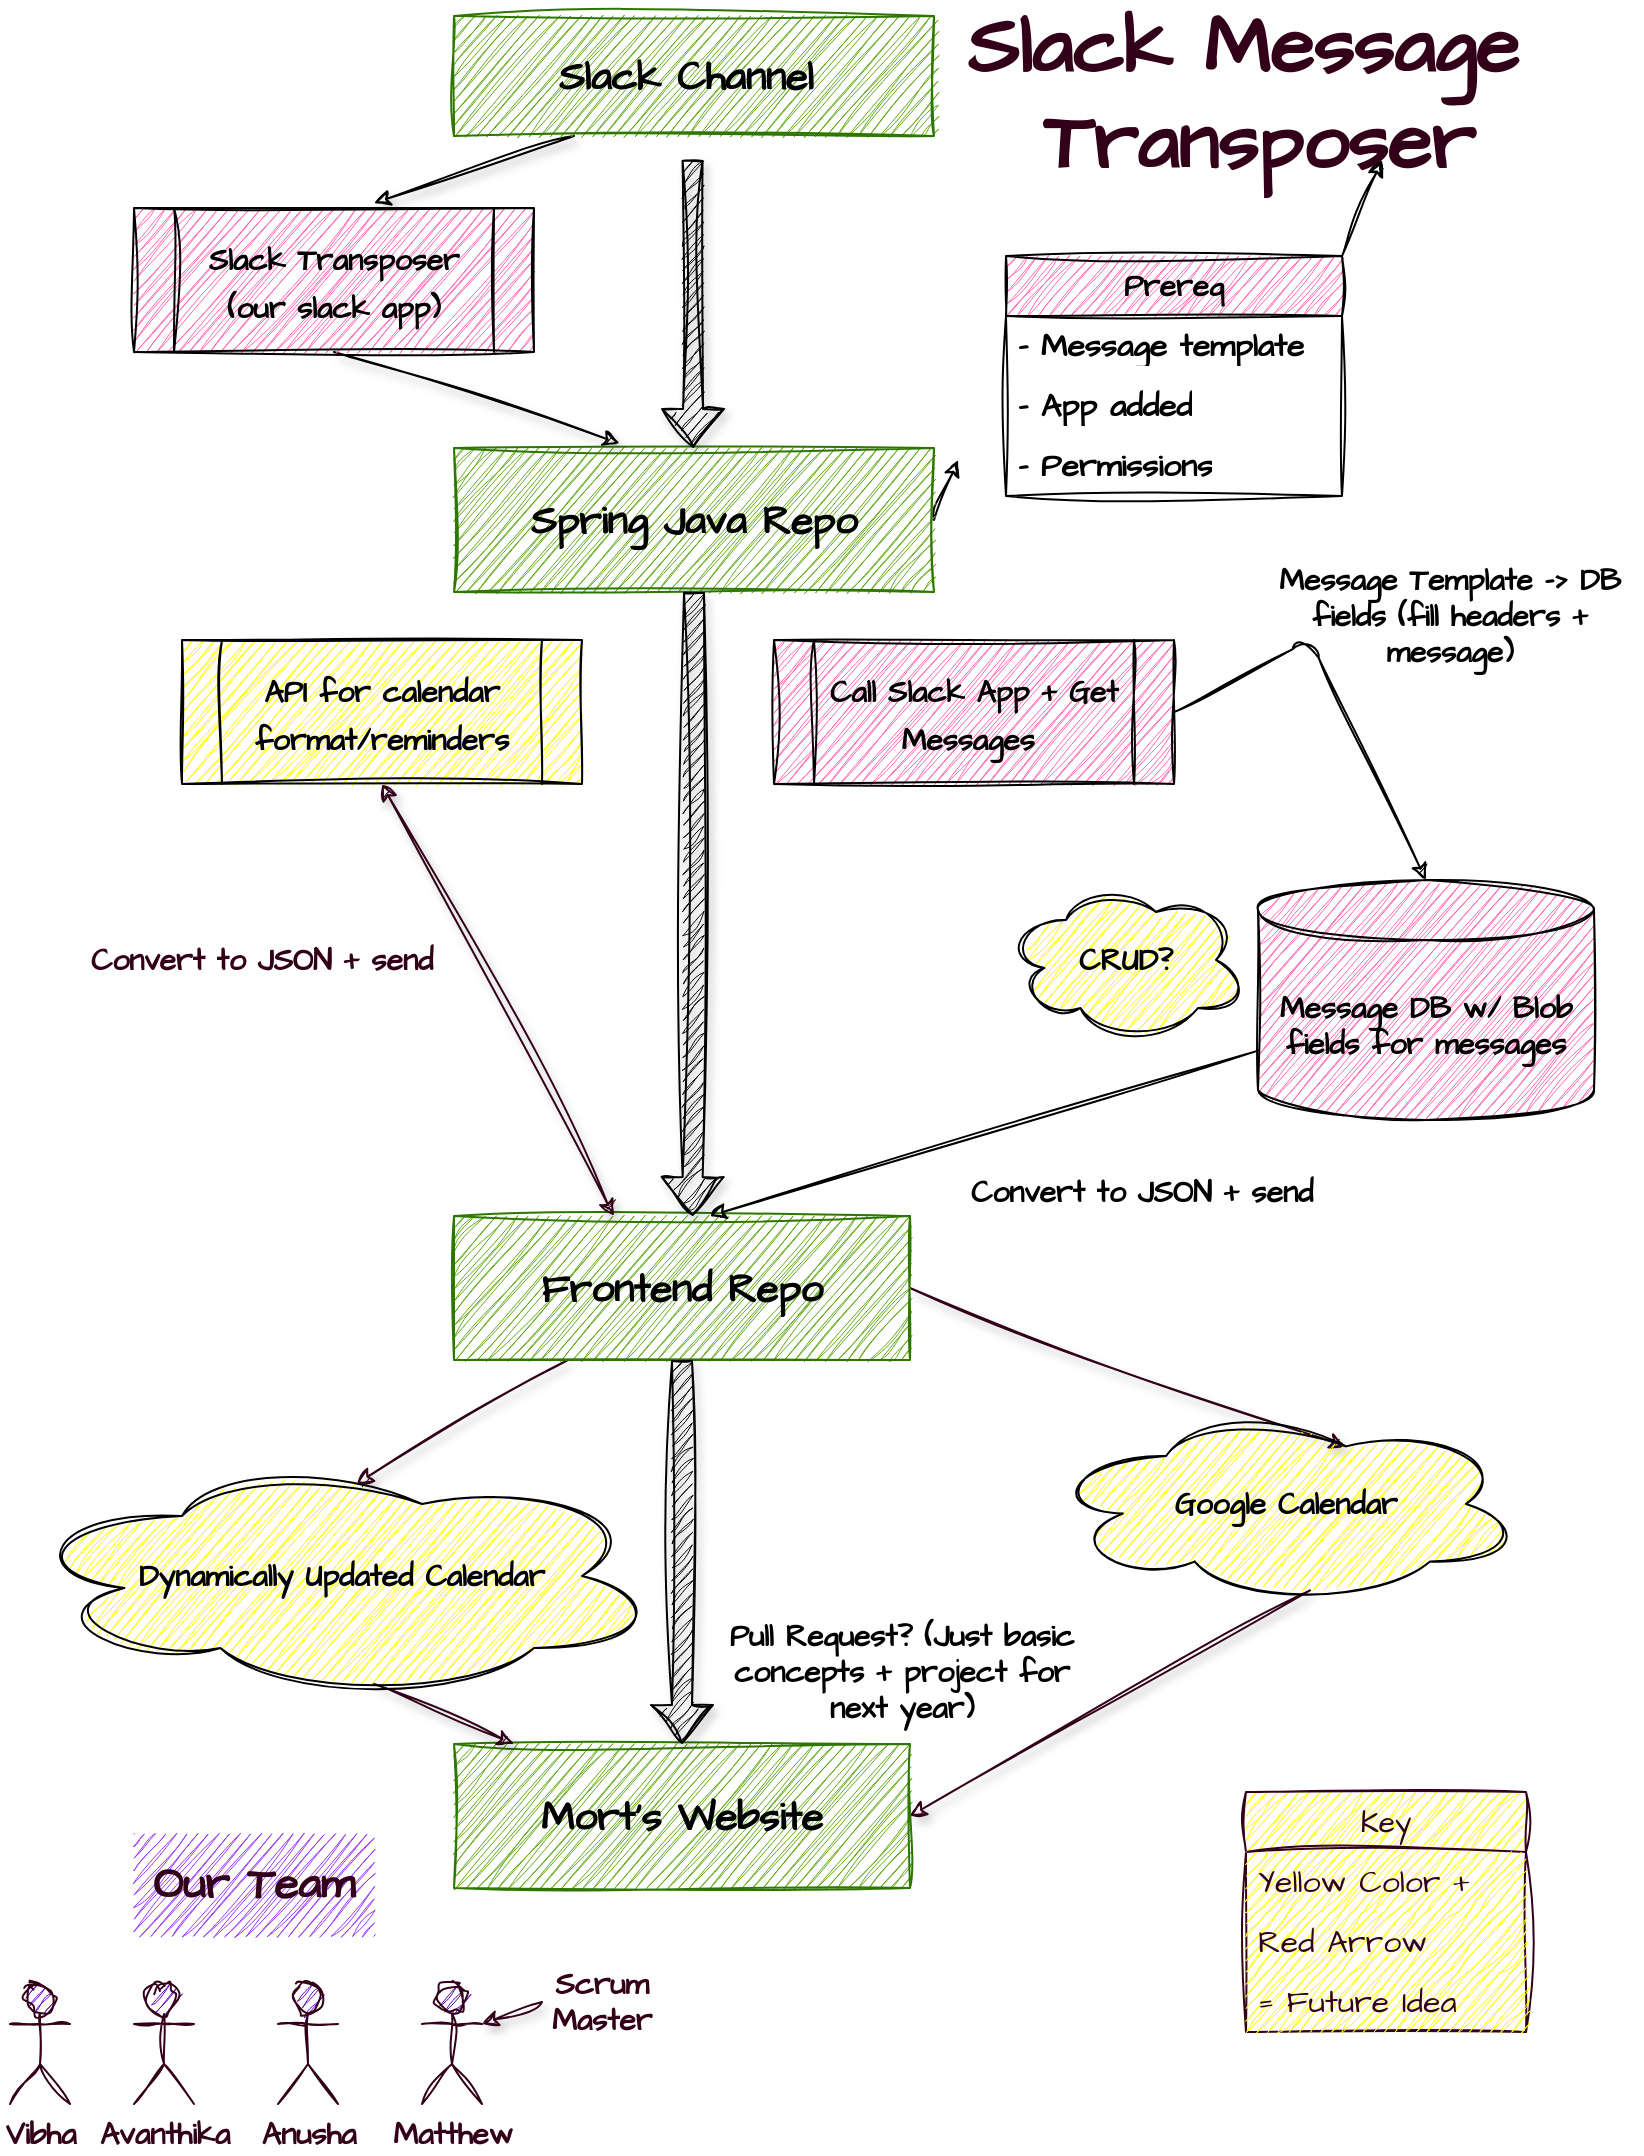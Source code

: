 <mxfile>
    <diagram id="4HkE0o8pb832HCWqnBie" name="Page-1">
        <mxGraphModel dx="1780" dy="1203" grid="1" gridSize="24" guides="1" tooltips="1" connect="1" arrows="1" fold="1" page="1" pageScale="1" pageWidth="850" pageHeight="1100" background="#ffffff" math="0" shadow="0">
            <root>
                <mxCell id="0"/>
                <mxCell id="1" parent="0"/>
                <mxCell id="38" style="edgeStyle=none;sketch=1;hachureGap=4;jiggle=2;curveFitting=1;jumpSize=8;html=1;exitX=0.25;exitY=1;exitDx=0;exitDy=0;entryX=0.6;entryY=-0.034;entryDx=0;entryDy=0;entryPerimeter=0;shadow=1;strokeColor=#000000;fontFamily=Architects Daughter;fontSource=https%3A%2F%2Ffonts.googleapis.com%2Fcss%3Ffamily%3DArchitects%2BDaughter;fontSize=15;fontColor=none;fillColor=#000000;" parent="1" source="2" target="10" edge="1">
                    <mxGeometry relative="1" as="geometry"/>
                </mxCell>
                <mxCell id="2" value="&lt;font color=&quot;#000000&quot;&gt;&lt;b&gt;Slack Channel&amp;nbsp;&lt;/b&gt;&lt;/font&gt;" style="rounded=0;whiteSpace=wrap;html=1;sketch=1;hachureGap=4;jiggle=2;curveFitting=1;fontFamily=Architects Daughter;fontSource=https%3A%2F%2Ffonts.googleapis.com%2Fcss%3Ffamily%3DArchitects%2BDaughter;fontSize=20;fillColor=#60a917;fontColor=#ffffff;strokeColor=#2D7600;" parent="1" vertex="1">
                    <mxGeometry x="256" y="24" width="240" height="60" as="geometry"/>
                </mxCell>
                <mxCell id="5" style="edgeStyle=none;sketch=1;hachureGap=4;jiggle=2;curveFitting=1;html=1;exitX=1;exitY=0.5;exitDx=0;exitDy=0;fontFamily=Architects Daughter;fontSource=https%3A%2F%2Ffonts.googleapis.com%2Fcss%3Ffamily%3DArchitects%2BDaughter;fontSize=16;fontColor=#000000;" parent="1" source="3" edge="1">
                    <mxGeometry relative="1" as="geometry">
                        <mxPoint x="508" y="246" as="targetPoint"/>
                    </mxGeometry>
                </mxCell>
                <mxCell id="3" value="&lt;font color=&quot;#000000&quot;&gt;&lt;b&gt;Spring Java Repo&lt;/b&gt;&lt;/font&gt;" style="rounded=0;whiteSpace=wrap;html=1;sketch=1;hachureGap=4;jiggle=2;curveFitting=1;fontFamily=Architects Daughter;fontSource=https%3A%2F%2Ffonts.googleapis.com%2Fcss%3Ffamily%3DArchitects%2BDaughter;fontSize=20;fillColor=#60a917;fontColor=#ffffff;strokeColor=#2D7600;" parent="1" vertex="1">
                    <mxGeometry x="256" y="240" width="240" height="72" as="geometry"/>
                </mxCell>
                <mxCell id="43" style="edgeStyle=none;sketch=1;hachureGap=4;jiggle=2;curveFitting=1;jumpSize=8;html=1;exitX=0.25;exitY=1;exitDx=0;exitDy=0;entryX=0.523;entryY=0.113;entryDx=0;entryDy=0;entryPerimeter=0;shadow=1;strokeColor=#33001A;fontFamily=Architects Daughter;fontSource=https%3A%2F%2Ffonts.googleapis.com%2Fcss%3Ffamily%3DArchitects%2BDaughter;fontSize=15;fontColor=none;fillColor=#000000;" parent="1" source="4" target="42" edge="1">
                    <mxGeometry relative="1" as="geometry"/>
                </mxCell>
                <mxCell id="45" style="edgeStyle=none;sketch=1;hachureGap=4;jiggle=2;curveFitting=1;jumpSize=8;html=1;exitX=1;exitY=0.5;exitDx=0;exitDy=0;entryX=0.625;entryY=0.2;entryDx=0;entryDy=0;entryPerimeter=0;shadow=1;strokeColor=#33001A;fontFamily=Architects Daughter;fontSource=https%3A%2F%2Ffonts.googleapis.com%2Fcss%3Ffamily%3DArchitects%2BDaughter;fontSize=15;fontColor=none;fillColor=#000000;" parent="1" source="4" target="41" edge="1">
                    <mxGeometry relative="1" as="geometry"/>
                </mxCell>
                <mxCell id="4" value="&lt;font color=&quot;#000000&quot;&gt;Frontend Repo&lt;/font&gt;" style="rounded=0;whiteSpace=wrap;html=1;sketch=1;hachureGap=4;jiggle=2;curveFitting=1;fontFamily=Architects Daughter;fontSource=https%3A%2F%2Ffonts.googleapis.com%2Fcss%3Ffamily%3DArchitects%2BDaughter;fontSize=20;fillColor=#60a917;fontColor=#ffffff;strokeColor=#2D7600;fontStyle=1" parent="1" vertex="1">
                    <mxGeometry x="256" y="624" width="228" height="72" as="geometry"/>
                </mxCell>
                <mxCell id="6" value="&lt;font color=&quot;#000000&quot;&gt;&lt;b&gt;Mort's Website&lt;/b&gt;&lt;/font&gt;" style="rounded=0;whiteSpace=wrap;html=1;sketch=1;hachureGap=4;jiggle=2;curveFitting=1;fontFamily=Architects Daughter;fontSource=https%3A%2F%2Ffonts.googleapis.com%2Fcss%3Ffamily%3DArchitects%2BDaughter;fontSize=20;fillColor=#60a917;fontColor=#ffffff;strokeColor=#2D7600;" parent="1" vertex="1">
                    <mxGeometry x="256" y="888" width="228" height="72" as="geometry"/>
                </mxCell>
                <mxCell id="39" style="edgeStyle=none;sketch=1;hachureGap=4;jiggle=2;curveFitting=1;jumpSize=8;html=1;exitX=0.5;exitY=1;exitDx=0;exitDy=0;entryX=0.345;entryY=-0.034;entryDx=0;entryDy=0;entryPerimeter=0;shadow=1;strokeColor=#000000;fontFamily=Architects Daughter;fontSource=https%3A%2F%2Ffonts.googleapis.com%2Fcss%3Ffamily%3DArchitects%2BDaughter;fontSize=15;fontColor=none;fillColor=#000000;" parent="1" source="10" target="3" edge="1">
                    <mxGeometry relative="1" as="geometry"/>
                </mxCell>
                <mxCell id="10" value="&lt;font style=&quot;font-size: 15px;&quot;&gt;&lt;b&gt;Slack Transposer (our slack app)&lt;/b&gt;&lt;/font&gt;" style="shape=process;whiteSpace=wrap;html=1;backgroundOutline=1;labelBackgroundColor=none;labelBorderColor=none;sketch=1;hachureGap=4;jiggle=2;curveFitting=1;fontFamily=Architects Daughter;fontSource=https%3A%2F%2Ffonts.googleapis.com%2Fcss%3Ffamily%3DArchitects%2BDaughter;fontSize=20;fontColor=none;fillColor=#FF66B3;strokeColor=#000000;" parent="1" vertex="1">
                    <mxGeometry x="96" y="120" width="200" height="72" as="geometry"/>
                </mxCell>
                <mxCell id="15" style="edgeStyle=none;sketch=1;hachureGap=4;jiggle=2;curveFitting=1;html=1;exitX=1;exitY=0;exitDx=0;exitDy=0;fontFamily=Architects Daughter;fontSource=https%3A%2F%2Ffonts.googleapis.com%2Fcss%3Ffamily%3DArchitects%2BDaughter;fontSize=15;fontColor=none;" parent="1" source="11" edge="1">
                    <mxGeometry relative="1" as="geometry">
                        <mxPoint x="720" y="96" as="targetPoint"/>
                    </mxGeometry>
                </mxCell>
                <mxCell id="11" value="Prereq" style="swimlane;fontStyle=1;childLayout=stackLayout;horizontal=1;startSize=30;horizontalStack=0;resizeParent=1;resizeParentMax=0;resizeLast=0;collapsible=1;marginBottom=0;whiteSpace=wrap;html=1;labelBackgroundColor=none;labelBorderColor=none;sketch=1;hachureGap=4;jiggle=2;curveFitting=1;strokeColor=#000000;fontFamily=Architects Daughter;fontSource=https%3A%2F%2Ffonts.googleapis.com%2Fcss%3Ffamily%3DArchitects%2BDaughter;fontSize=15;fontColor=none;fillColor=#FF66B3;" parent="1" vertex="1">
                    <mxGeometry x="532" y="144" width="168" height="120" as="geometry"/>
                </mxCell>
                <mxCell id="12" value="- Message template" style="text;strokeColor=none;fillColor=none;align=left;verticalAlign=middle;spacingLeft=4;spacingRight=4;overflow=hidden;points=[[0,0.5],[1,0.5]];portConstraint=eastwest;rotatable=0;whiteSpace=wrap;html=1;fontSize=16;labelBackgroundColor=none;labelBorderColor=none;sketch=1;hachureGap=4;jiggle=2;curveFitting=1;fontFamily=Architects Daughter;fontSource=https%3A%2F%2Ffonts.googleapis.com%2Fcss%3Ffamily%3DArchitects%2BDaughter;fontColor=none;fontStyle=1" parent="11" vertex="1">
                    <mxGeometry y="30" width="168" height="30" as="geometry"/>
                </mxCell>
                <mxCell id="13" value="- App added" style="text;strokeColor=none;fillColor=none;align=left;verticalAlign=middle;spacingLeft=4;spacingRight=4;overflow=hidden;points=[[0,0.5],[1,0.5]];portConstraint=eastwest;rotatable=0;whiteSpace=wrap;html=1;fontSize=16;labelBackgroundColor=none;labelBorderColor=none;sketch=1;hachureGap=4;jiggle=2;curveFitting=1;fontFamily=Architects Daughter;fontSource=https%3A%2F%2Ffonts.googleapis.com%2Fcss%3Ffamily%3DArchitects%2BDaughter;fontColor=none;fontStyle=1" parent="11" vertex="1">
                    <mxGeometry y="60" width="168" height="30" as="geometry"/>
                </mxCell>
                <mxCell id="14" value="- Permissions" style="text;strokeColor=none;fillColor=none;align=left;verticalAlign=middle;spacingLeft=4;spacingRight=4;overflow=hidden;points=[[0,0.5],[1,0.5]];portConstraint=eastwest;rotatable=0;whiteSpace=wrap;html=1;fontSize=16;labelBackgroundColor=none;labelBorderColor=none;sketch=1;hachureGap=4;jiggle=2;curveFitting=1;fontFamily=Architects Daughter;fontSource=https%3A%2F%2Ffonts.googleapis.com%2Fcss%3Ffamily%3DArchitects%2BDaughter;fontColor=none;fontStyle=1" parent="11" vertex="1">
                    <mxGeometry y="90" width="168" height="30" as="geometry"/>
                </mxCell>
                <mxCell id="16" value="&lt;span style=&quot;font-size: 15px;&quot;&gt;&lt;b&gt;Call Slack App + Get Messages&amp;nbsp;&lt;/b&gt;&lt;/span&gt;" style="shape=process;whiteSpace=wrap;html=1;backgroundOutline=1;labelBackgroundColor=none;labelBorderColor=none;sketch=1;hachureGap=4;jiggle=2;curveFitting=1;fontFamily=Architects Daughter;fontSource=https%3A%2F%2Ffonts.googleapis.com%2Fcss%3Ffamily%3DArchitects%2BDaughter;fontSize=20;fontColor=none;fillColor=#FF66B3;strokeColor=#000000;" parent="1" vertex="1">
                    <mxGeometry x="416" y="336" width="200" height="72" as="geometry"/>
                </mxCell>
                <mxCell id="23" value="" style="edgeStyle=none;sketch=1;hachureGap=4;jiggle=2;curveFitting=1;html=1;strokeColor=#000000;fontFamily=Architects Daughter;fontSource=https%3A%2F%2Ffonts.googleapis.com%2Fcss%3Ffamily%3DArchitects%2BDaughter;fontSize=15;fontColor=none;fillColor=#000000;entryX=0.561;entryY=0;entryDx=0;entryDy=0;entryPerimeter=0;fontStyle=1" parent="1" source="18" target="4" edge="1">
                    <mxGeometry relative="1" as="geometry">
                        <mxPoint x="648" y="600" as="targetPoint"/>
                    </mxGeometry>
                </mxCell>
                <mxCell id="18" value="&lt;b&gt;Message DB w/ Blob fields for messages&lt;/b&gt;" style="shape=cylinder3;whiteSpace=wrap;html=1;boundedLbl=1;backgroundOutline=1;size=15;labelBackgroundColor=none;labelBorderColor=none;sketch=1;hachureGap=4;jiggle=2;curveFitting=1;strokeColor=#000000;fontFamily=Architects Daughter;fontSource=https%3A%2F%2Ffonts.googleapis.com%2Fcss%3Ffamily%3DArchitects%2BDaughter;fontSize=15;fontColor=none;fillColor=#FF66B3;" parent="1" vertex="1">
                    <mxGeometry x="658" y="456" width="168" height="120" as="geometry"/>
                </mxCell>
                <mxCell id="19" value="" style="endArrow=classic;html=1;sketch=1;hachureGap=4;jiggle=2;curveFitting=1;fontFamily=Architects Daughter;fontSource=https%3A%2F%2Ffonts.googleapis.com%2Fcss%3Ffamily%3DArchitects%2BDaughter;fontSize=15;fontColor=none;exitX=1;exitY=0.5;exitDx=0;exitDy=0;entryX=0.5;entryY=0;entryDx=0;entryDy=0;entryPerimeter=0;fillColor=#000000;strokeColor=#000000;fontStyle=1" parent="1" source="16" target="18" edge="1">
                    <mxGeometry width="50" height="50" relative="1" as="geometry">
                        <mxPoint x="576" y="506" as="sourcePoint"/>
                        <mxPoint x="626" y="456" as="targetPoint"/>
                        <Array as="points">
                            <mxPoint x="684" y="336"/>
                        </Array>
                    </mxGeometry>
                </mxCell>
                <mxCell id="20" value="&lt;b&gt;Message Template -&amp;gt; DB fields (fill headers + message)&lt;/b&gt;" style="text;html=1;strokeColor=none;fillColor=none;align=center;verticalAlign=middle;whiteSpace=wrap;rounded=0;labelBackgroundColor=none;labelBorderColor=none;sketch=1;hachureGap=4;jiggle=2;curveFitting=1;fontFamily=Architects Daughter;fontSource=https%3A%2F%2Ffonts.googleapis.com%2Fcss%3Ffamily%3DArchitects%2BDaughter;fontSize=15;fontColor=none;" parent="1" vertex="1">
                    <mxGeometry x="658" y="288" width="192" height="72" as="geometry"/>
                </mxCell>
                <mxCell id="21" value="&lt;b&gt;CRUD?&lt;/b&gt;" style="ellipse;shape=cloud;whiteSpace=wrap;html=1;labelBackgroundColor=none;labelBorderColor=none;sketch=1;hachureGap=4;jiggle=2;curveFitting=1;strokeColor=#000000;fontFamily=Architects Daughter;fontSource=https%3A%2F%2Ffonts.googleapis.com%2Fcss%3Ffamily%3DArchitects%2BDaughter;fontSize=15;fontColor=none;fillColor=#FFFF00;" parent="1" vertex="1">
                    <mxGeometry x="532" y="456" width="120" height="80" as="geometry"/>
                </mxCell>
                <mxCell id="25" value="&lt;b&gt;Convert to JSON + send&lt;/b&gt;" style="text;html=1;strokeColor=none;fillColor=none;align=center;verticalAlign=middle;whiteSpace=wrap;rounded=0;labelBackgroundColor=none;labelBorderColor=none;sketch=1;hachureGap=4;jiggle=2;curveFitting=1;fontFamily=Architects Daughter;fontSource=https%3A%2F%2Ffonts.googleapis.com%2Fcss%3Ffamily%3DArchitects%2BDaughter;fontSize=15;fontColor=none;" parent="1" vertex="1">
                    <mxGeometry x="504" y="576" width="192" height="72" as="geometry"/>
                </mxCell>
                <mxCell id="26" value="&lt;span style=&quot;font-size: 15px;&quot;&gt;&lt;b&gt;API for calendar format/reminders&lt;/b&gt;&lt;/span&gt;" style="shape=process;whiteSpace=wrap;html=1;backgroundOutline=1;labelBackgroundColor=none;labelBorderColor=none;sketch=1;hachureGap=4;jiggle=2;curveFitting=1;fontFamily=Architects Daughter;fontSource=https%3A%2F%2Ffonts.googleapis.com%2Fcss%3Ffamily%3DArchitects%2BDaughter;fontSize=20;fontColor=none;fillColor=#FFFF00;strokeColor=#000000;" parent="1" vertex="1">
                    <mxGeometry x="120" y="336" width="200" height="72" as="geometry"/>
                </mxCell>
                <mxCell id="27" value="" style="endArrow=classic;startArrow=classic;html=1;sketch=1;hachureGap=4;jiggle=2;curveFitting=1;strokeColor=#33001A;fontFamily=Architects Daughter;fontSource=https%3A%2F%2Ffonts.googleapis.com%2Fcss%3Ffamily%3DArchitects%2BDaughter;fontSize=15;fontColor=none;fillColor=#000000;entryX=0.5;entryY=1;entryDx=0;entryDy=0;exitX=0.351;exitY=0;exitDx=0;exitDy=0;exitPerimeter=0;fontStyle=1;jumpSize=8;shadow=1;" parent="1" source="4" target="26" edge="1">
                    <mxGeometry width="50" height="50" relative="1" as="geometry">
                        <mxPoint x="226" y="600" as="sourcePoint"/>
                        <mxPoint x="276" y="550" as="targetPoint"/>
                    </mxGeometry>
                </mxCell>
                <mxCell id="29" value="&lt;b&gt;Convert to JSON + send&lt;/b&gt;" style="text;html=1;strokeColor=none;fillColor=none;align=center;verticalAlign=middle;whiteSpace=wrap;rounded=0;labelBackgroundColor=none;labelBorderColor=none;sketch=1;hachureGap=4;jiggle=2;curveFitting=1;fontFamily=Architects Daughter;fontSource=https%3A%2F%2Ffonts.googleapis.com%2Fcss%3Ffamily%3DArchitects%2BDaughter;fontSize=15;fontColor=#33001A;" parent="1" vertex="1">
                    <mxGeometry x="64" y="460" width="192" height="72" as="geometry"/>
                </mxCell>
                <mxCell id="31" value="&lt;b&gt;Pull Request? (Just basic concepts + project for next year)&lt;/b&gt;" style="text;html=1;strokeColor=none;fillColor=none;align=center;verticalAlign=middle;whiteSpace=wrap;rounded=0;labelBackgroundColor=none;labelBorderColor=none;sketch=1;hachureGap=4;jiggle=2;curveFitting=1;fontFamily=Architects Daughter;fontSource=https%3A%2F%2Ffonts.googleapis.com%2Fcss%3Ffamily%3DArchitects%2BDaughter;fontSize=15;fontColor=none;" parent="1" vertex="1">
                    <mxGeometry x="384" y="816" width="192" height="72" as="geometry"/>
                </mxCell>
                <mxCell id="32" value="" style="shape=flexArrow;endArrow=classic;html=1;shadow=1;sketch=1;hachureGap=4;jiggle=2;curveFitting=1;strokeColor=#000000;fontFamily=Architects Daughter;fontSource=https%3A%2F%2Ffonts.googleapis.com%2Fcss%3Ffamily%3DArchitects%2BDaughter;fontSize=15;fontColor=none;fillColor=#000000;jumpSize=8;exitX=0.5;exitY=1;exitDx=0;exitDy=0;entryX=0.5;entryY=0;entryDx=0;entryDy=0;" parent="1" source="4" target="6" edge="1">
                    <mxGeometry width="50" height="50" relative="1" as="geometry">
                        <mxPoint x="480" y="698" as="sourcePoint"/>
                        <mxPoint x="530" y="648" as="targetPoint"/>
                    </mxGeometry>
                </mxCell>
                <mxCell id="33" value="" style="shape=flexArrow;endArrow=classic;html=1;shadow=1;sketch=1;hachureGap=4;jiggle=2;curveFitting=1;strokeColor=#000000;fontFamily=Architects Daughter;fontSource=https%3A%2F%2Ffonts.googleapis.com%2Fcss%3Ffamily%3DArchitects%2BDaughter;fontSize=15;fontColor=none;fillColor=#000000;jumpSize=8;exitX=0.5;exitY=1;exitDx=0;exitDy=0;entryX=0.5;entryY=0;entryDx=0;entryDy=0;" parent="1" source="3" edge="1">
                    <mxGeometry width="50" height="50" relative="1" as="geometry">
                        <mxPoint x="375.29" y="408" as="sourcePoint"/>
                        <mxPoint x="375.29" y="624" as="targetPoint"/>
                    </mxGeometry>
                </mxCell>
                <mxCell id="37" value="" style="shape=flexArrow;endArrow=classic;html=1;shadow=1;sketch=1;hachureGap=4;jiggle=2;curveFitting=1;strokeColor=#000000;fontFamily=Architects Daughter;fontSource=https%3A%2F%2Ffonts.googleapis.com%2Fcss%3Ffamily%3DArchitects%2BDaughter;fontSize=15;fontColor=none;fillColor=#000000;jumpSize=8;entryX=0.5;entryY=0;entryDx=0;entryDy=0;" parent="1" edge="1">
                    <mxGeometry width="50" height="50" relative="1" as="geometry">
                        <mxPoint x="375.29" y="96" as="sourcePoint"/>
                        <mxPoint x="375.58" y="240" as="targetPoint"/>
                    </mxGeometry>
                </mxCell>
                <mxCell id="47" style="edgeStyle=none;sketch=1;hachureGap=4;jiggle=2;curveFitting=1;jumpSize=8;html=1;exitX=0.55;exitY=0.95;exitDx=0;exitDy=0;exitPerimeter=0;entryX=1;entryY=0.5;entryDx=0;entryDy=0;shadow=1;strokeColor=#33001A;fontFamily=Architects Daughter;fontSource=https%3A%2F%2Ffonts.googleapis.com%2Fcss%3Ffamily%3DArchitects%2BDaughter;fontSize=15;fontColor=none;fillColor=#000000;" parent="1" source="41" target="6" edge="1">
                    <mxGeometry relative="1" as="geometry"/>
                </mxCell>
                <mxCell id="41" value="&lt;b&gt;Google Calendar&lt;/b&gt;" style="ellipse;shape=cloud;whiteSpace=wrap;html=1;labelBackgroundColor=none;labelBorderColor=none;sketch=1;hachureGap=4;jiggle=2;curveFitting=1;strokeColor=#000000;fontFamily=Architects Daughter;fontSource=https%3A%2F%2Ffonts.googleapis.com%2Fcss%3Ffamily%3DArchitects%2BDaughter;fontSize=15;fontColor=none;fillColor=#FFFF00;" parent="1" vertex="1">
                    <mxGeometry x="552" y="720" width="240" height="96" as="geometry"/>
                </mxCell>
                <mxCell id="44" style="edgeStyle=none;sketch=1;hachureGap=4;jiggle=2;curveFitting=1;jumpSize=8;html=1;exitX=0.55;exitY=0.95;exitDx=0;exitDy=0;exitPerimeter=0;shadow=1;strokeColor=#33001A;fontFamily=Architects Daughter;fontSource=https%3A%2F%2Ffonts.googleapis.com%2Fcss%3Ffamily%3DArchitects%2BDaughter;fontSize=15;fontColor=none;fillColor=#000000;" parent="1" source="42" target="6" edge="1">
                    <mxGeometry relative="1" as="geometry"/>
                </mxCell>
                <mxCell id="42" value="&lt;b&gt;Dynamically Updated Calendar&lt;/b&gt;" style="ellipse;shape=cloud;whiteSpace=wrap;html=1;labelBackgroundColor=none;labelBorderColor=none;sketch=1;hachureGap=4;jiggle=2;curveFitting=1;strokeColor=#000000;fontFamily=Architects Daughter;fontSource=https%3A%2F%2Ffonts.googleapis.com%2Fcss%3Ffamily%3DArchitects%2BDaughter;fontSize=15;fontColor=none;fillColor=#FFFF00;" parent="1" vertex="1">
                    <mxGeometry x="40" y="744" width="320" height="120" as="geometry"/>
                </mxCell>
                <mxCell id="50" value="Key" style="swimlane;fontStyle=0;childLayout=stackLayout;horizontal=1;startSize=30;horizontalStack=0;resizeParent=1;resizeParentMax=0;resizeLast=0;collapsible=1;marginBottom=0;whiteSpace=wrap;html=1;labelBackgroundColor=none;labelBorderColor=none;sketch=1;hachureGap=4;jiggle=2;curveFitting=1;strokeColor=#33001A;fontFamily=Architects Daughter;fontSource=https%3A%2F%2Ffonts.googleapis.com%2Fcss%3Ffamily%3DArchitects%2BDaughter;fontSize=15;fontColor=#33001A;fillColor=#FFFF00;" parent="1" vertex="1">
                    <mxGeometry x="652" y="912" width="140" height="120" as="geometry"/>
                </mxCell>
                <mxCell id="51" value="Yellow Color +" style="text;strokeColor=none;fillColor=#FFFF00;align=left;verticalAlign=middle;spacingLeft=4;spacingRight=4;overflow=hidden;points=[[0,0.5],[1,0.5]];portConstraint=eastwest;rotatable=0;whiteSpace=wrap;html=1;fontSize=16;labelBackgroundColor=none;labelBorderColor=none;sketch=1;hachureGap=4;jiggle=2;curveFitting=1;fontFamily=Architects Daughter;fontSource=https%3A%2F%2Ffonts.googleapis.com%2Fcss%3Ffamily%3DArchitects%2BDaughter;fontColor=#33001A;" parent="50" vertex="1">
                    <mxGeometry y="30" width="140" height="30" as="geometry"/>
                </mxCell>
                <mxCell id="52" value="Red Arrow" style="text;strokeColor=none;fillColor=#FFFF00;align=left;verticalAlign=middle;spacingLeft=4;spacingRight=4;overflow=hidden;points=[[0,0.5],[1,0.5]];portConstraint=eastwest;rotatable=0;whiteSpace=wrap;html=1;fontSize=16;labelBackgroundColor=none;labelBorderColor=none;sketch=1;hachureGap=4;jiggle=2;curveFitting=1;fontFamily=Architects Daughter;fontSource=https%3A%2F%2Ffonts.googleapis.com%2Fcss%3Ffamily%3DArchitects%2BDaughter;fontColor=#33001A;" parent="50" vertex="1">
                    <mxGeometry y="60" width="140" height="30" as="geometry"/>
                </mxCell>
                <mxCell id="53" value="= Future Idea" style="text;strokeColor=none;fillColor=#FFFF00;align=left;verticalAlign=middle;spacingLeft=4;spacingRight=4;overflow=hidden;points=[[0,0.5],[1,0.5]];portConstraint=eastwest;rotatable=0;whiteSpace=wrap;html=1;fontSize=16;labelBackgroundColor=none;labelBorderColor=none;sketch=1;hachureGap=4;jiggle=2;curveFitting=1;fontFamily=Architects Daughter;fontSource=https%3A%2F%2Ffonts.googleapis.com%2Fcss%3Ffamily%3DArchitects%2BDaughter;fontColor=#33001A;" parent="50" vertex="1">
                    <mxGeometry y="90" width="140" height="30" as="geometry"/>
                </mxCell>
                <mxCell id="54" value="Vibha" style="shape=umlActor;verticalLabelPosition=bottom;verticalAlign=top;html=1;outlineConnect=0;labelBackgroundColor=none;labelBorderColor=none;sketch=1;hachureGap=4;jiggle=2;curveFitting=1;strokeColor=#33001A;fontFamily=Architects Daughter;fontSource=https%3A%2F%2Ffonts.googleapis.com%2Fcss%3Ffamily%3DArchitects%2BDaughter;fontSize=15;fontColor=#33001A;fillColor=#6600CC;fontStyle=1" parent="1" vertex="1">
                    <mxGeometry x="34" y="1008" width="30" height="60" as="geometry"/>
                </mxCell>
                <mxCell id="60" value="Avanthika" style="shape=umlActor;verticalLabelPosition=bottom;verticalAlign=top;html=1;outlineConnect=0;labelBackgroundColor=none;labelBorderColor=none;sketch=1;hachureGap=4;jiggle=2;curveFitting=1;strokeColor=#33001A;fontFamily=Architects Daughter;fontSource=https%3A%2F%2Ffonts.googleapis.com%2Fcss%3Ffamily%3DArchitects%2BDaughter;fontSize=15;fontColor=#33001A;fillColor=#6600CC;fontStyle=1" parent="1" vertex="1">
                    <mxGeometry x="96" y="1008" width="30" height="60" as="geometry"/>
                </mxCell>
                <mxCell id="61" value="Anusha" style="shape=umlActor;verticalLabelPosition=bottom;verticalAlign=top;html=1;outlineConnect=0;labelBackgroundColor=none;labelBorderColor=none;sketch=1;hachureGap=4;jiggle=2;curveFitting=1;strokeColor=#33001A;fontFamily=Architects Daughter;fontSource=https%3A%2F%2Ffonts.googleapis.com%2Fcss%3Ffamily%3DArchitects%2BDaughter;fontSize=15;fontColor=#33001A;fillColor=#6600CC;fontStyle=1" parent="1" vertex="1">
                    <mxGeometry x="168" y="1008" width="30" height="60" as="geometry"/>
                </mxCell>
                <mxCell id="62" value="Matthew" style="shape=umlActor;verticalLabelPosition=bottom;verticalAlign=top;html=1;outlineConnect=0;labelBackgroundColor=none;labelBorderColor=none;sketch=1;hachureGap=4;jiggle=2;curveFitting=1;strokeColor=#33001A;fontFamily=Architects Daughter;fontSource=https%3A%2F%2Ffonts.googleapis.com%2Fcss%3Ffamily%3DArchitects%2BDaughter;fontSize=15;fontColor=#33001A;fillColor=#4C0099;fontStyle=1" parent="1" vertex="1">
                    <mxGeometry x="240" y="1008" width="30" height="60" as="geometry"/>
                </mxCell>
                <mxCell id="65" value="&lt;b&gt;&lt;font style=&quot;font-size: 22px;&quot;&gt;Our Team&lt;/font&gt;&lt;/b&gt;" style="text;html=1;strokeColor=none;fillColor=#9933FF;align=center;verticalAlign=middle;whiteSpace=wrap;rounded=0;labelBackgroundColor=none;labelBorderColor=none;sketch=1;hachureGap=4;jiggle=2;curveFitting=1;fontFamily=Architects Daughter;fontSource=https%3A%2F%2Ffonts.googleapis.com%2Fcss%3Ffamily%3DArchitects%2BDaughter;fontSize=15;fontColor=#33001A;" parent="1" vertex="1">
                    <mxGeometry x="96" y="933" width="120" height="51" as="geometry"/>
                </mxCell>
                <mxCell id="69" style="edgeStyle=none;sketch=1;hachureGap=4;jiggle=2;curveFitting=1;jumpSize=8;html=1;exitX=0;exitY=0.5;exitDx=0;exitDy=0;shadow=1;strokeColor=#33001A;fontFamily=Architects Daughter;fontSource=https%3A%2F%2Ffonts.googleapis.com%2Fcss%3Ffamily%3DArchitects%2BDaughter;fontSize=15;fontColor=#33001A;fillColor=#000000;entryX=1;entryY=0.333;entryDx=0;entryDy=0;entryPerimeter=0;" parent="1" source="67" target="62" edge="1">
                    <mxGeometry relative="1" as="geometry">
                        <mxPoint x="288" y="1056.0" as="targetPoint"/>
                    </mxGeometry>
                </mxCell>
                <mxCell id="67" value="Scrum Master" style="text;html=1;strokeColor=none;fillColor=none;align=center;verticalAlign=middle;whiteSpace=wrap;rounded=0;labelBackgroundColor=none;labelBorderColor=none;sketch=1;hachureGap=4;jiggle=2;curveFitting=1;fontFamily=Architects Daughter;fontSource=https%3A%2F%2Ffonts.googleapis.com%2Fcss%3Ffamily%3DArchitects%2BDaughter;fontSize=15;fontColor=#33001A;fontStyle=1" parent="1" vertex="1">
                    <mxGeometry x="300" y="1002" width="60" height="30" as="geometry"/>
                </mxCell>
                <mxCell id="70" value="&lt;font style=&quot;font-size: 40px;&quot;&gt;Slack Message&lt;br&gt;&amp;nbsp;Transposer&lt;/font&gt;" style="text;strokeColor=none;fillColor=none;html=1;fontSize=24;fontStyle=1;verticalAlign=middle;align=center;labelBackgroundColor=none;labelBorderColor=none;sketch=1;hachureGap=4;jiggle=2;curveFitting=1;fontFamily=Architects Daughter;fontSource=https%3A%2F%2Ffonts.googleapis.com%2Fcss%3Ffamily%3DArchitects%2BDaughter;fontColor=#33001A;" parent="1" vertex="1">
                    <mxGeometry x="600" y="44" width="100" height="40" as="geometry"/>
                </mxCell>
            </root>
        </mxGraphModel>
    </diagram>
</mxfile>